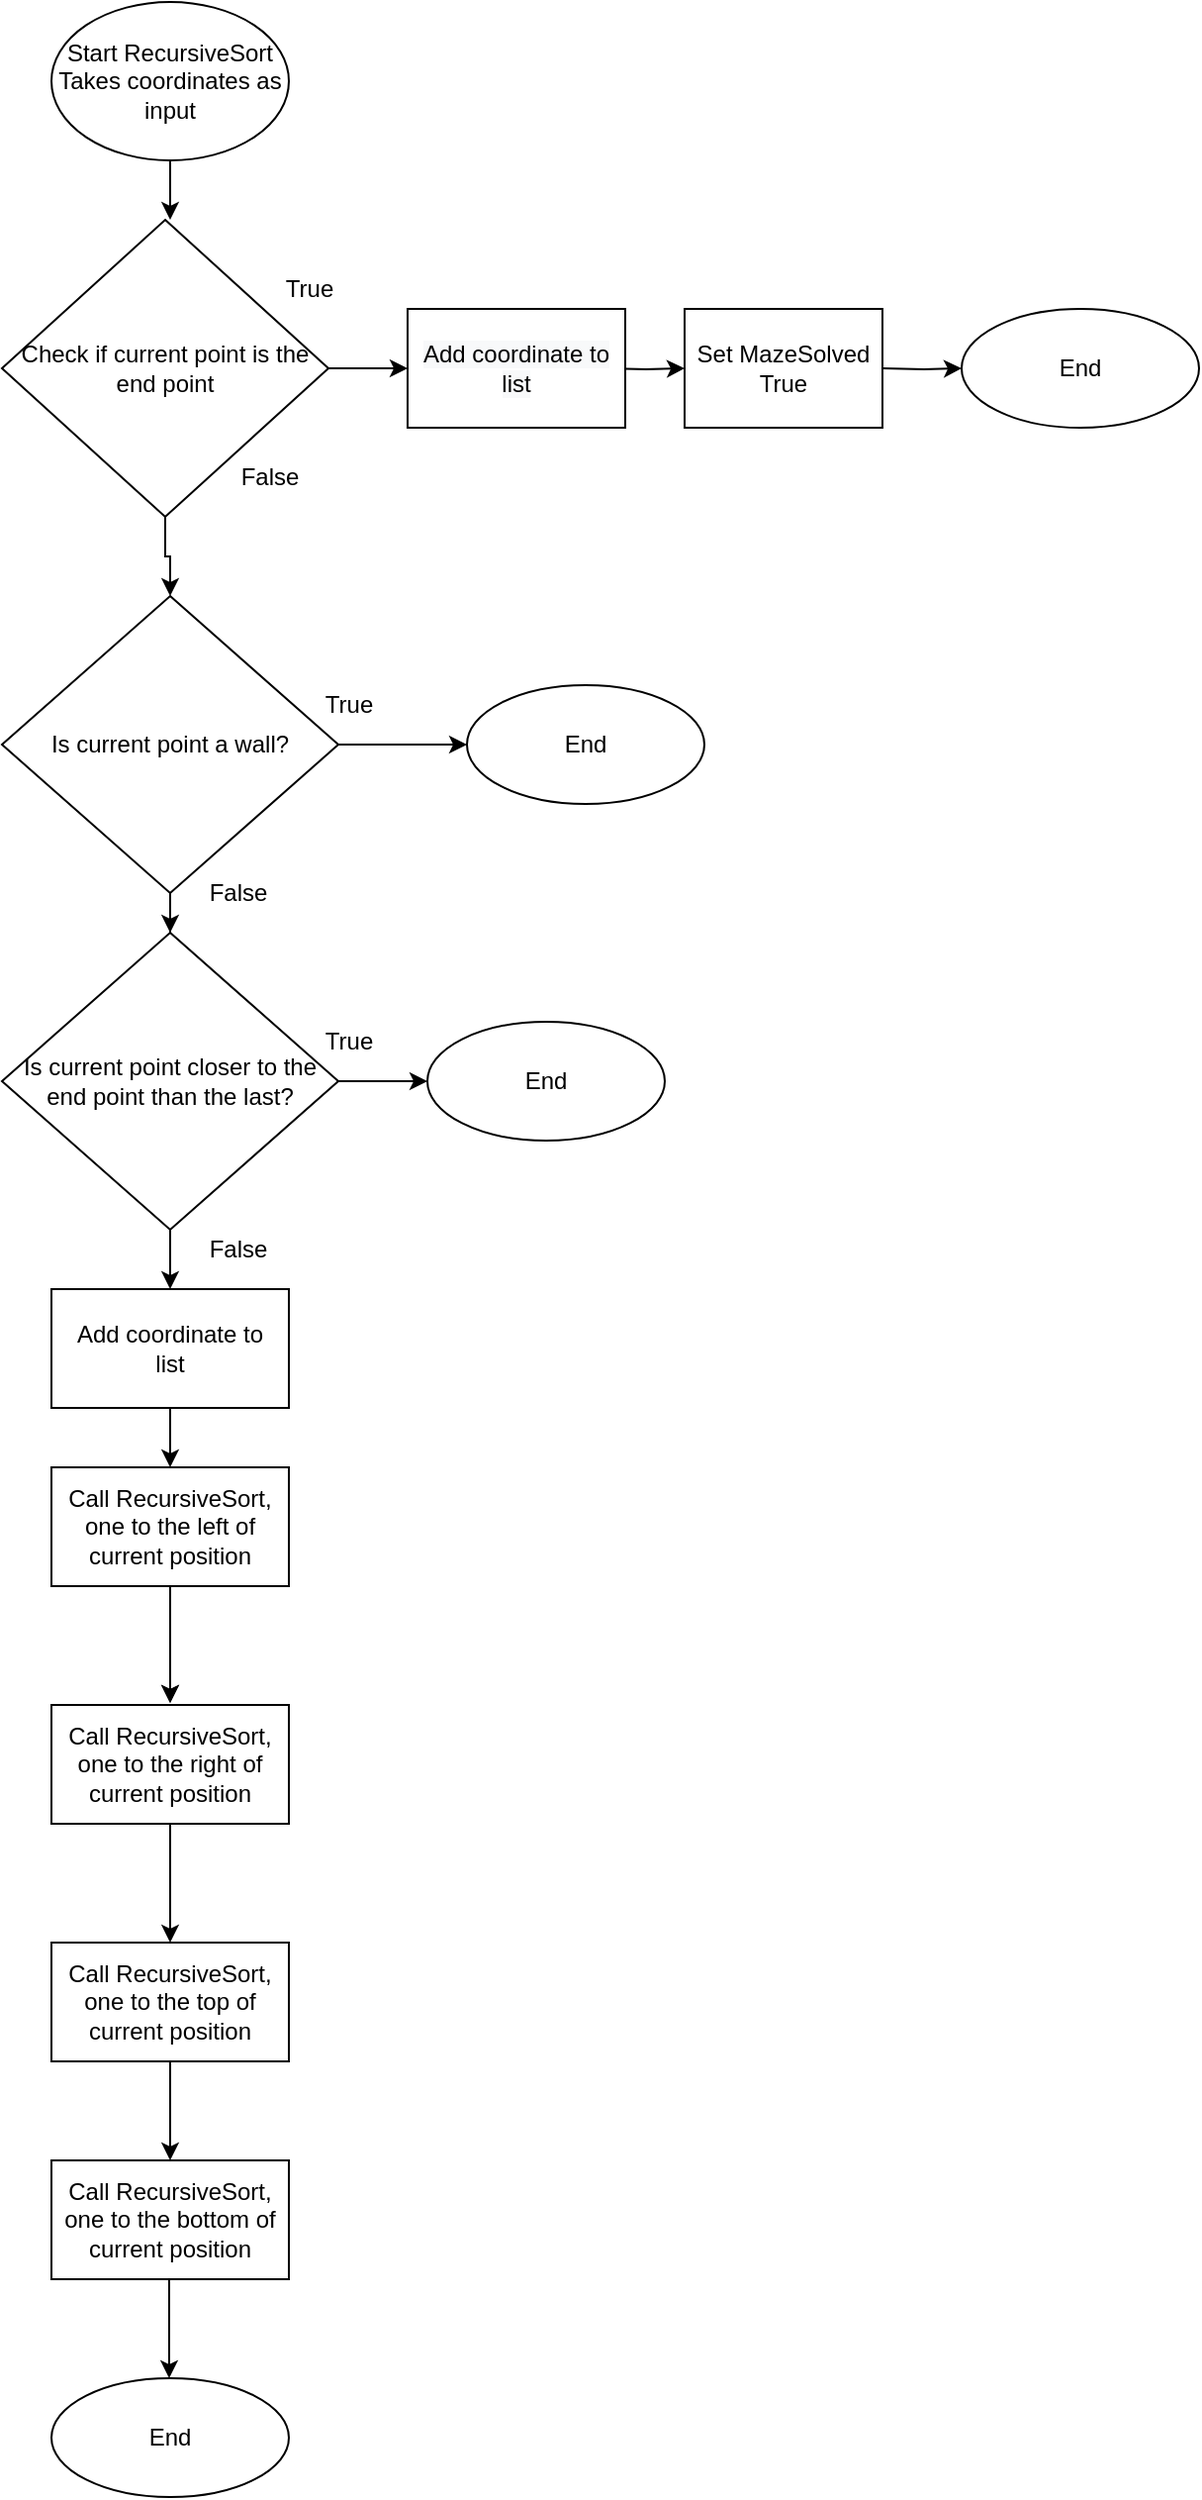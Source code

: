 <mxfile version="16.4.5" type="github">
  <diagram id="2oNCtZzaEauoNy7HWeSt" name="Page-1">
    <mxGraphModel dx="1117" dy="1009" grid="1" gridSize="10" guides="1" tooltips="1" connect="1" arrows="1" fold="1" page="1" pageScale="1" pageWidth="827" pageHeight="1169" math="0" shadow="0">
      <root>
        <mxCell id="0" />
        <mxCell id="1" parent="0" />
        <mxCell id="xncA3wTDK_yP83BFo-M3-3" value="" style="edgeStyle=orthogonalEdgeStyle;rounded=0;orthogonalLoop=1;jettySize=auto;html=1;" parent="1" source="xncA3wTDK_yP83BFo-M3-1" edge="1">
          <mxGeometry relative="1" as="geometry">
            <mxPoint x="400" y="430" as="targetPoint" />
          </mxGeometry>
        </mxCell>
        <mxCell id="xncA3wTDK_yP83BFo-M3-1" value="Start RecursiveSort&lt;br&gt;Takes coordinates as input" style="ellipse;whiteSpace=wrap;html=1;" parent="1" vertex="1">
          <mxGeometry x="340" y="320" width="120" height="80" as="geometry" />
        </mxCell>
        <mxCell id="gamPem3xOQ82sWE4ZMdJ-4" style="edgeStyle=orthogonalEdgeStyle;rounded=0;orthogonalLoop=1;jettySize=auto;html=1;exitX=0.5;exitY=1;exitDx=0;exitDy=0;entryX=0.5;entryY=0;entryDx=0;entryDy=0;" parent="1" source="xncA3wTDK_yP83BFo-M3-5" target="gamPem3xOQ82sWE4ZMdJ-7" edge="1">
          <mxGeometry relative="1" as="geometry">
            <mxPoint x="400" y="600" as="targetPoint" />
          </mxGeometry>
        </mxCell>
        <mxCell id="psr84WM-ik2ZTbD9x01q-12" value="" style="edgeStyle=orthogonalEdgeStyle;rounded=0;orthogonalLoop=1;jettySize=auto;html=1;" parent="1" source="xncA3wTDK_yP83BFo-M3-5" edge="1">
          <mxGeometry relative="1" as="geometry">
            <mxPoint x="520" y="505" as="targetPoint" />
          </mxGeometry>
        </mxCell>
        <mxCell id="xncA3wTDK_yP83BFo-M3-5" value="&lt;span&gt;Check if current point is the end point&lt;/span&gt;" style="rhombus;whiteSpace=wrap;html=1;" parent="1" vertex="1">
          <mxGeometry x="315" y="430" width="165" height="150" as="geometry" />
        </mxCell>
        <mxCell id="xncA3wTDK_yP83BFo-M3-9" value="" style="edgeStyle=orthogonalEdgeStyle;rounded=0;orthogonalLoop=1;jettySize=auto;html=1;" parent="1" target="xncA3wTDK_yP83BFo-M3-8" edge="1">
          <mxGeometry relative="1" as="geometry">
            <mxPoint x="760" y="505" as="sourcePoint" />
          </mxGeometry>
        </mxCell>
        <mxCell id="xncA3wTDK_yP83BFo-M3-8" value="End" style="ellipse;whiteSpace=wrap;html=1;" parent="1" vertex="1">
          <mxGeometry x="800" y="475" width="120" height="60" as="geometry" />
        </mxCell>
        <mxCell id="psr84WM-ik2ZTbD9x01q-8" value="" style="edgeStyle=orthogonalEdgeStyle;rounded=0;orthogonalLoop=1;jettySize=auto;html=1;" parent="1" edge="1">
          <mxGeometry relative="1" as="geometry">
            <mxPoint x="400" y="1140" as="sourcePoint" />
            <mxPoint x="400" y="1179" as="targetPoint" />
          </mxGeometry>
        </mxCell>
        <mxCell id="psr84WM-ik2ZTbD9x01q-4" value="" style="edgeStyle=orthogonalEdgeStyle;rounded=0;orthogonalLoop=1;jettySize=auto;html=1;" parent="1" edge="1">
          <mxGeometry relative="1" as="geometry">
            <mxPoint x="400" y="1030" as="sourcePoint" />
            <mxPoint x="400" y="1060" as="targetPoint" />
          </mxGeometry>
        </mxCell>
        <mxCell id="psr84WM-ik2ZTbD9x01q-2" value="" style="edgeStyle=orthogonalEdgeStyle;rounded=0;orthogonalLoop=1;jettySize=auto;html=1;" parent="1" source="gamPem3xOQ82sWE4ZMdJ-7" target="psr84WM-ik2ZTbD9x01q-1" edge="1">
          <mxGeometry relative="1" as="geometry" />
        </mxCell>
        <mxCell id="xBaGsDeBP5O27WkXcvYu-4" value="" style="edgeStyle=orthogonalEdgeStyle;rounded=0;orthogonalLoop=1;jettySize=auto;html=1;" parent="1" source="gamPem3xOQ82sWE4ZMdJ-7" target="xBaGsDeBP5O27WkXcvYu-1" edge="1">
          <mxGeometry relative="1" as="geometry" />
        </mxCell>
        <mxCell id="gamPem3xOQ82sWE4ZMdJ-7" value="&lt;span&gt;Is current point a wall?&lt;/span&gt;" style="rhombus;whiteSpace=wrap;html=1;" parent="1" vertex="1">
          <mxGeometry x="315" y="620" width="170" height="150" as="geometry" />
        </mxCell>
        <mxCell id="psr84WM-ik2ZTbD9x01q-3" value="" style="edgeStyle=orthogonalEdgeStyle;rounded=0;orthogonalLoop=1;jettySize=auto;html=1;" parent="1" source="psr84WM-ik2ZTbD9x01q-1" edge="1">
          <mxGeometry relative="1" as="geometry">
            <mxPoint x="400" y="970" as="targetPoint" />
          </mxGeometry>
        </mxCell>
        <mxCell id="xBaGsDeBP5O27WkXcvYu-3" value="" style="edgeStyle=orthogonalEdgeStyle;rounded=0;orthogonalLoop=1;jettySize=auto;html=1;entryX=0;entryY=0.5;entryDx=0;entryDy=0;" parent="1" source="psr84WM-ik2ZTbD9x01q-1" target="xBaGsDeBP5O27WkXcvYu-2" edge="1">
          <mxGeometry relative="1" as="geometry" />
        </mxCell>
        <mxCell id="psr84WM-ik2ZTbD9x01q-1" value="&lt;span&gt;Is current point closer to the end point than the last?&lt;/span&gt;" style="rhombus;whiteSpace=wrap;html=1;" parent="1" vertex="1">
          <mxGeometry x="315" y="790" width="170" height="150" as="geometry" />
        </mxCell>
        <mxCell id="psr84WM-ik2ZTbD9x01q-9" value="" style="edgeStyle=orthogonalEdgeStyle;rounded=0;orthogonalLoop=1;jettySize=auto;html=1;exitX=0.5;exitY=1;exitDx=0;exitDy=0;" parent="1" source="u-rMy0u_MQQLpVvalmU5-6" edge="1">
          <mxGeometry relative="1" as="geometry">
            <mxPoint x="400" y="1259" as="sourcePoint" />
            <mxPoint x="400" y="1300" as="targetPoint" />
          </mxGeometry>
        </mxCell>
        <mxCell id="psr84WM-ik2ZTbD9x01q-10" value="" style="edgeStyle=orthogonalEdgeStyle;rounded=0;orthogonalLoop=1;jettySize=auto;html=1;exitX=0.5;exitY=1;exitDx=0;exitDy=0;" parent="1" source="u-rMy0u_MQQLpVvalmU5-7" edge="1">
          <mxGeometry relative="1" as="geometry">
            <mxPoint x="400" y="1380" as="sourcePoint" />
            <mxPoint x="400" y="1410" as="targetPoint" />
          </mxGeometry>
        </mxCell>
        <mxCell id="psr84WM-ik2ZTbD9x01q-13" style="edgeStyle=orthogonalEdgeStyle;rounded=0;orthogonalLoop=1;jettySize=auto;html=1;exitX=1;exitY=0.5;exitDx=0;exitDy=0;entryX=0;entryY=0.5;entryDx=0;entryDy=0;" parent="1" edge="1">
          <mxGeometry relative="1" as="geometry">
            <mxPoint x="620" y="505" as="sourcePoint" />
            <mxPoint x="660" y="505" as="targetPoint" />
          </mxGeometry>
        </mxCell>
        <mxCell id="xBaGsDeBP5O27WkXcvYu-1" value="End" style="ellipse;whiteSpace=wrap;html=1;" parent="1" vertex="1">
          <mxGeometry x="550" y="665" width="120" height="60" as="geometry" />
        </mxCell>
        <mxCell id="xBaGsDeBP5O27WkXcvYu-2" value="End" style="ellipse;whiteSpace=wrap;html=1;" parent="1" vertex="1">
          <mxGeometry x="530" y="835" width="120" height="60" as="geometry" />
        </mxCell>
        <mxCell id="u-rMy0u_MQQLpVvalmU5-1" value="&#xa;&#xa;&lt;span style=&quot;color: rgb(0, 0, 0); font-family: helvetica; font-size: 12px; font-style: normal; font-weight: 400; letter-spacing: normal; text-align: center; text-indent: 0px; text-transform: none; word-spacing: 0px; background-color: rgb(248, 249, 250); display: inline; float: none;&quot;&gt;Add coordinate to&lt;/span&gt;&lt;br style=&quot;color: rgb(0, 0, 0); font-family: helvetica; font-size: 12px; font-style: normal; font-weight: 400; letter-spacing: normal; text-align: center; text-indent: 0px; text-transform: none; word-spacing: 0px; background-color: rgb(248, 249, 250);&quot;&gt;&lt;span style=&quot;color: rgb(0, 0, 0); font-family: helvetica; font-size: 12px; font-style: normal; font-weight: 400; letter-spacing: normal; text-align: center; text-indent: 0px; text-transform: none; word-spacing: 0px; background-color: rgb(248, 249, 250); display: inline; float: none;&quot;&gt;list&lt;/span&gt;&#xa;&#xa;" style="rounded=0;whiteSpace=wrap;html=1;" vertex="1" parent="1">
          <mxGeometry x="520" y="475" width="110" height="60" as="geometry" />
        </mxCell>
        <mxCell id="u-rMy0u_MQQLpVvalmU5-2" value="&lt;span&gt;Set MazeSolved&lt;/span&gt;&lt;br&gt;&lt;span&gt;True&lt;/span&gt;" style="rounded=0;whiteSpace=wrap;html=1;" vertex="1" parent="1">
          <mxGeometry x="660" y="475" width="100" height="60" as="geometry" />
        </mxCell>
        <mxCell id="u-rMy0u_MQQLpVvalmU5-3" value="&lt;span&gt;Add coordinate to&lt;/span&gt;&lt;br&gt;&lt;span&gt;list&lt;/span&gt;" style="rounded=0;whiteSpace=wrap;html=1;" vertex="1" parent="1">
          <mxGeometry x="340" y="970" width="120" height="60" as="geometry" />
        </mxCell>
        <mxCell id="u-rMy0u_MQQLpVvalmU5-5" value="" style="edgeStyle=orthogonalEdgeStyle;rounded=0;orthogonalLoop=1;jettySize=auto;html=1;" edge="1" parent="1" source="u-rMy0u_MQQLpVvalmU5-4">
          <mxGeometry relative="1" as="geometry">
            <mxPoint x="400" y="1179" as="targetPoint" />
          </mxGeometry>
        </mxCell>
        <mxCell id="u-rMy0u_MQQLpVvalmU5-4" value="&lt;span&gt;Call RecursiveSort, one to the left of current position&lt;/span&gt;" style="rounded=0;whiteSpace=wrap;html=1;" vertex="1" parent="1">
          <mxGeometry x="340" y="1060" width="120" height="60" as="geometry" />
        </mxCell>
        <mxCell id="u-rMy0u_MQQLpVvalmU5-6" value="&lt;span&gt;Call RecursiveSort, one to the right of current position&lt;/span&gt;" style="rounded=0;whiteSpace=wrap;html=1;" vertex="1" parent="1">
          <mxGeometry x="340" y="1180" width="120" height="60" as="geometry" />
        </mxCell>
        <mxCell id="u-rMy0u_MQQLpVvalmU5-7" value="&lt;span&gt;Call RecursiveSort, one to the top of current position&lt;/span&gt;" style="rounded=0;whiteSpace=wrap;html=1;" vertex="1" parent="1">
          <mxGeometry x="340" y="1300" width="120" height="60" as="geometry" />
        </mxCell>
        <mxCell id="u-rMy0u_MQQLpVvalmU5-9" value="&lt;span&gt;Call RecursiveSort, one to the bottom of current position&lt;/span&gt;" style="rounded=0;whiteSpace=wrap;html=1;" vertex="1" parent="1">
          <mxGeometry x="340" y="1410" width="120" height="60" as="geometry" />
        </mxCell>
        <mxCell id="u-rMy0u_MQQLpVvalmU5-10" value="True" style="text;html=1;align=center;verticalAlign=middle;resizable=0;points=[];autosize=1;strokeColor=none;fillColor=none;" vertex="1" parent="1">
          <mxGeometry x="450" y="455" width="40" height="20" as="geometry" />
        </mxCell>
        <mxCell id="u-rMy0u_MQQLpVvalmU5-11" value="True" style="text;html=1;align=center;verticalAlign=middle;resizable=0;points=[];autosize=1;strokeColor=none;fillColor=none;" vertex="1" parent="1">
          <mxGeometry x="470" y="665" width="40" height="20" as="geometry" />
        </mxCell>
        <mxCell id="u-rMy0u_MQQLpVvalmU5-12" value="True" style="text;html=1;align=center;verticalAlign=middle;resizable=0;points=[];autosize=1;strokeColor=none;fillColor=none;" vertex="1" parent="1">
          <mxGeometry x="470" y="835" width="40" height="20" as="geometry" />
        </mxCell>
        <mxCell id="u-rMy0u_MQQLpVvalmU5-13" value="False" style="text;html=1;align=center;verticalAlign=middle;resizable=0;points=[];autosize=1;strokeColor=none;fillColor=none;" vertex="1" parent="1">
          <mxGeometry x="430" y="550" width="40" height="20" as="geometry" />
        </mxCell>
        <mxCell id="u-rMy0u_MQQLpVvalmU5-14" value="False" style="text;html=1;align=center;verticalAlign=middle;resizable=0;points=[];autosize=1;strokeColor=none;fillColor=none;" vertex="1" parent="1">
          <mxGeometry x="414" y="760" width="40" height="20" as="geometry" />
        </mxCell>
        <mxCell id="u-rMy0u_MQQLpVvalmU5-15" value="False" style="text;html=1;align=center;verticalAlign=middle;resizable=0;points=[];autosize=1;strokeColor=none;fillColor=none;" vertex="1" parent="1">
          <mxGeometry x="414" y="940" width="40" height="20" as="geometry" />
        </mxCell>
        <mxCell id="u-rMy0u_MQQLpVvalmU5-16" value="End" style="ellipse;whiteSpace=wrap;html=1;rounded=0;" vertex="1" parent="1">
          <mxGeometry x="340" y="1520" width="120" height="60" as="geometry" />
        </mxCell>
        <mxCell id="u-rMy0u_MQQLpVvalmU5-20" value="" style="edgeStyle=orthogonalEdgeStyle;rounded=0;orthogonalLoop=1;jettySize=auto;html=1;exitX=0.5;exitY=1;exitDx=0;exitDy=0;" edge="1" parent="1">
          <mxGeometry relative="1" as="geometry">
            <mxPoint x="399.5" y="1470" as="sourcePoint" />
            <mxPoint x="399.5" y="1520" as="targetPoint" />
          </mxGeometry>
        </mxCell>
      </root>
    </mxGraphModel>
  </diagram>
</mxfile>
